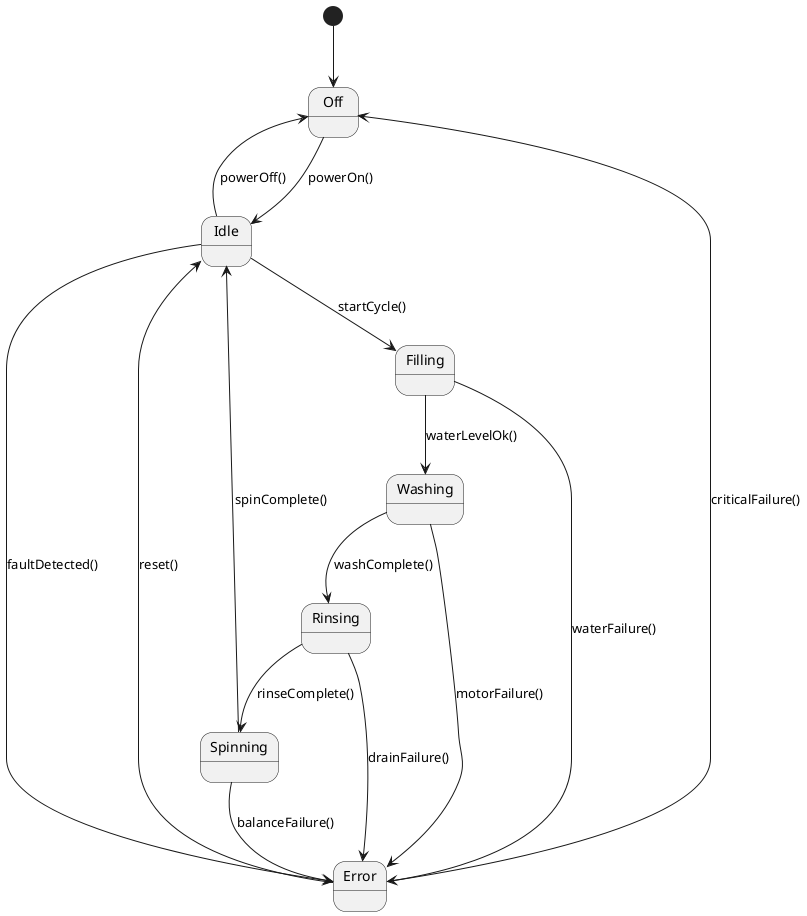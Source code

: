 @startuml "washingmachine_states"
[*] --> Off
Off --> Idle : powerOn()
Idle --> Off : powerOff()
Idle --> Filling : startCycle()
Filling --> Washing : waterLevelOk()
Washing --> Rinsing : washComplete()
Rinsing --> Spinning : rinseComplete()
Spinning --> Idle : spinComplete()
Idle --> Error : faultDetected()
Filling --> Error : waterFailure()
Washing --> Error : motorFailure()
Rinsing --> Error : drainFailure()
Spinning --> Error : balanceFailure()
Error --> Idle : reset()
Error --> Off : criticalFailure()
@enduml